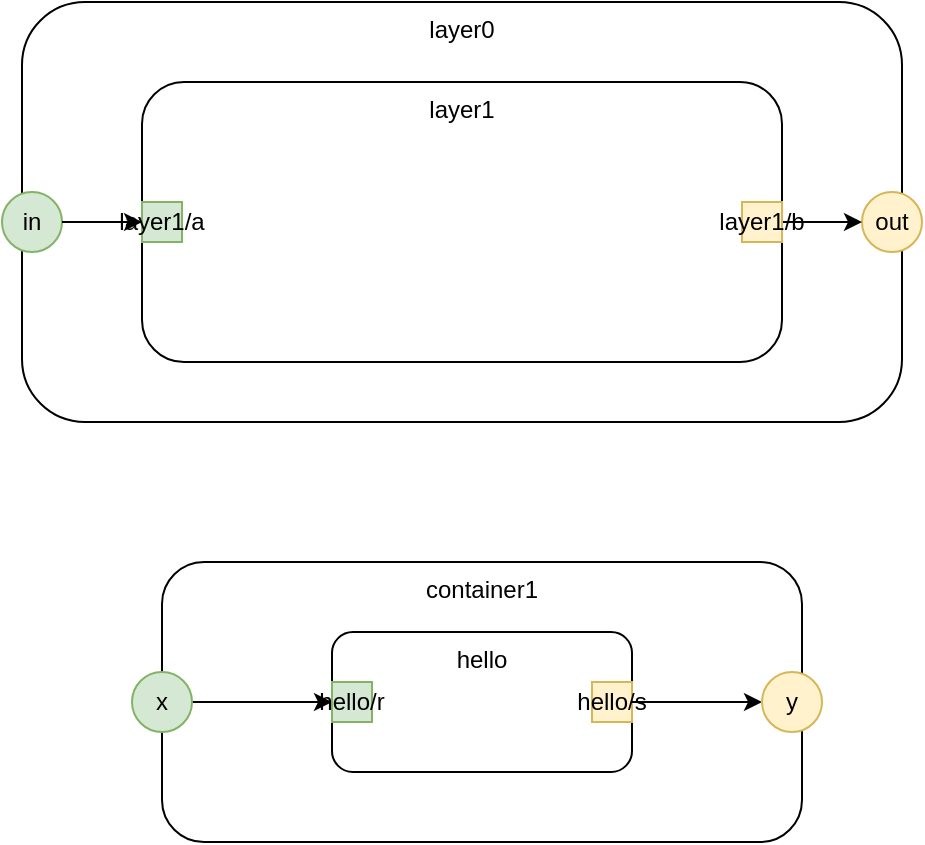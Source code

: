 <mxfile version="12.4.2" type="device" pages="1"><diagram id="OEmJO1Fg6dHerq9CRYar" name="Page-1"><mxGraphModel dx="811" dy="840" grid="1" gridSize="10" guides="1" tooltips="1" connect="1" arrows="1" fold="1" page="1" pageScale="1" pageWidth="1100" pageHeight="850" math="0" shadow="0"><root><mxCell id="0"/><mxCell id="1" parent="0"/><mxCell id="ZwFu_xXbxyNcqbtsdMws-20" value="layer0" style="rounded=1;whiteSpace=wrap;html=1;verticalAlign=top;" vertex="1" parent="1"><mxGeometry x="120" y="200" width="440" height="210" as="geometry"/></mxCell><mxCell id="ZwFu_xXbxyNcqbtsdMws-12" value="layer1" style="rounded=1;whiteSpace=wrap;html=1;verticalAlign=top;" vertex="1" parent="1"><mxGeometry x="180" y="240" width="320" height="140" as="geometry"/></mxCell><mxCell id="ZwFu_xXbxyNcqbtsdMws-13" value="out" style="ellipse;whiteSpace=wrap;html=1;aspect=fixed;fillColor=#fff2cc;align=center;strokeColor=#d6b656;" vertex="1" parent="1"><mxGeometry x="540" y="295" width="30" height="30" as="geometry"/></mxCell><mxCell id="ZwFu_xXbxyNcqbtsdMws-15" value="in" style="ellipse;whiteSpace=wrap;html=1;aspect=fixed;fillColor=#d5e8d4;align=center;strokeColor=#82b366;" vertex="1" parent="1"><mxGeometry x="110" y="295" width="30" height="30" as="geometry"/></mxCell><mxCell id="ZwFu_xXbxyNcqbtsdMws-18" style="edgeStyle=orthogonalEdgeStyle;rounded=0;orthogonalLoop=1;jettySize=auto;html=1;exitX=1;exitY=0.5;exitDx=0;exitDy=0;entryX=0;entryY=0.5;entryDx=0;entryDy=0;" edge="1" parent="1" source="ZwFu_xXbxyNcqbtsdMws-23" target="ZwFu_xXbxyNcqbtsdMws-13"><mxGeometry relative="1" as="geometry"/></mxCell><mxCell id="ZwFu_xXbxyNcqbtsdMws-21" value="layer1/a" style="rounded=0;whiteSpace=wrap;html=1;fillColor=#d5e8d4;align=center;strokeColor=#82b366;" vertex="1" parent="1"><mxGeometry x="180" y="300" width="20" height="20" as="geometry"/></mxCell><mxCell id="ZwFu_xXbxyNcqbtsdMws-22" style="edgeStyle=orthogonalEdgeStyle;rounded=0;orthogonalLoop=1;jettySize=auto;html=1;exitX=1;exitY=0.5;exitDx=0;exitDy=0;entryX=0;entryY=0.5;entryDx=0;entryDy=0;" edge="1" parent="1" source="ZwFu_xXbxyNcqbtsdMws-15" target="ZwFu_xXbxyNcqbtsdMws-21"><mxGeometry relative="1" as="geometry"><mxPoint x="139.759" y="309.828" as="sourcePoint"/><mxPoint x="265.276" y="309.828" as="targetPoint"/></mxGeometry></mxCell><mxCell id="ZwFu_xXbxyNcqbtsdMws-23" value="layer1/b" style="rounded=0;whiteSpace=wrap;html=1;fillColor=#fff2cc;align=center;strokeColor=#d6b656;" vertex="1" parent="1"><mxGeometry x="480" y="300" width="20" height="20" as="geometry"/></mxCell><mxCell id="ZwFu_xXbxyNcqbtsdMws-25" value="container1" style="rounded=1;whiteSpace=wrap;html=1;verticalAlign=top;" vertex="1" parent="1"><mxGeometry x="190" y="480" width="320" height="140" as="geometry"/></mxCell><mxCell id="ZwFu_xXbxyNcqbtsdMws-26" style="edgeStyle=orthogonalEdgeStyle;rounded=0;orthogonalLoop=1;jettySize=auto;html=1;exitX=1;exitY=0.5;exitDx=0;exitDy=0;entryX=0;entryY=0.5;entryDx=0;entryDy=0;" edge="1" parent="1" source="ZwFu_xXbxyNcqbtsdMws-33" target="ZwFu_xXbxyNcqbtsdMws-28"><mxGeometry relative="1" as="geometry"/></mxCell><mxCell id="ZwFu_xXbxyNcqbtsdMws-27" value="hello" style="rounded=1;whiteSpace=wrap;html=1;verticalAlign=top;" vertex="1" parent="1"><mxGeometry x="275" y="515" width="150" height="70" as="geometry"/></mxCell><mxCell id="ZwFu_xXbxyNcqbtsdMws-28" value="hello/r" style="rounded=0;whiteSpace=wrap;html=1;fillColor=#d5e8d4;align=center;strokeColor=#82b366;" vertex="1" parent="1"><mxGeometry x="275" y="540" width="20" height="20" as="geometry"/></mxCell><mxCell id="ZwFu_xXbxyNcqbtsdMws-29" value="hello/s" style="rounded=0;whiteSpace=wrap;html=1;fillColor=#fff2cc;align=center;strokeColor=#d6b656;" vertex="1" parent="1"><mxGeometry x="405" y="540" width="20" height="20" as="geometry"/></mxCell><mxCell id="ZwFu_xXbxyNcqbtsdMws-32" style="edgeStyle=orthogonalEdgeStyle;rounded=0;orthogonalLoop=1;jettySize=auto;html=1;exitX=1;exitY=0.5;exitDx=0;exitDy=0;entryX=0;entryY=0.5;entryDx=0;entryDy=0;" edge="1" parent="1" source="ZwFu_xXbxyNcqbtsdMws-29" target="ZwFu_xXbxyNcqbtsdMws-36"><mxGeometry relative="1" as="geometry"><mxPoint x="424.931" y="549.828" as="sourcePoint"/><mxPoint x="560.103" y="549.828" as="targetPoint"/></mxGeometry></mxCell><mxCell id="ZwFu_xXbxyNcqbtsdMws-33" value="x" style="ellipse;whiteSpace=wrap;html=1;aspect=fixed;fillColor=#d5e8d4;align=center;strokeColor=#82b366;" vertex="1" parent="1"><mxGeometry x="175" y="535" width="30" height="30" as="geometry"/></mxCell><mxCell id="ZwFu_xXbxyNcqbtsdMws-36" value="y" style="ellipse;whiteSpace=wrap;html=1;aspect=fixed;fillColor=#fff2cc;align=center;strokeColor=#d6b656;" vertex="1" parent="1"><mxGeometry x="490" y="535" width="30" height="30" as="geometry"/></mxCell></root></mxGraphModel></diagram></mxfile>